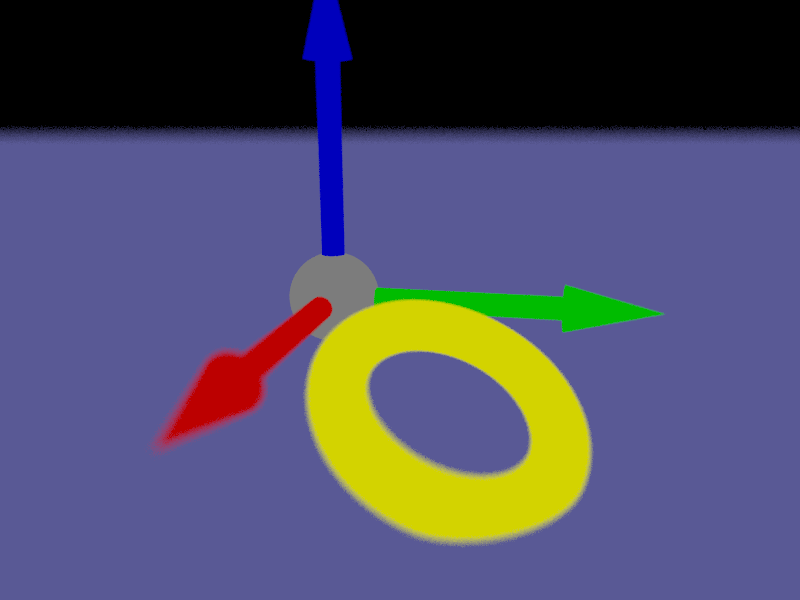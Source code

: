 #include "colors.inc"

background {color Black}

camera {
  location <25,8,7>
  sky <0,0,1>
  right -x * image_width/image_height
  look_at <0,3,0>
  focal_point <14*clock,0,0>
  aperture 2
  blur_samples 20
}

light_source { <15,20,15> color White}

plane { <0,0,1>, -4
  texture {
    pigment {color rgb <.1,.1,.3> }
    finish { ambient .1 diffuse 0.9 phong 1.0 reflection .5}
  }
}

sphere { <0,0,0>, 2
  texture {
    pigment {color rgb <.2,.2,.2>}
    finish {ambient .1 diffuse .9 phong 1.0}
  }
}

cylinder { <0,0,0>, <10,0,0>, .5
  texture {
    pigment {color rgb <.5,0,0>}
    finish {ambient .2 diffuse .9 phong 1.0}
  }
}

cone { <10,0,0>, 1, <14,0,0>, 0
  texture {
    pigment {color rgb <.5,0,0>}
    finish {ambient .2 diffuse .9 phong 1.0}
  }
}

cylinder { <0,0,0>, <0,10,0>, .5
  texture {
    pigment {color rgb <0,.5,0>}
    finish {ambient .2 diffuse .9 phong 1.0}
  }
}

cone { <0,10,0>, 1, <0,14,0>, 0
  texture {
    pigment {color rgb <0,.5,0>}
    finish {ambient .2 diffuse .9 phong 1.0}
  }
}

cylinder { <0,0,0>, <0,0,10>, .5
  texture {
    pigment {color rgb <0,0,.5>}
    finish {ambient .2 diffuse .9 phong 1.0}
  }
}

cone { <0,0,10>, 1 <0,0,14>, 0
  texture {
    pigment {color rgb <0,0,.5>}
    finish {ambient .2 diffuse .9 phong 1.0}
  }
}

torus { 4, 1
  texture {
    pigment {color rgb <.65,.65,0>}
    finish {ambient .2 diffuse .9 phong 1.0}
  }
  rotate <90,0,0>
  rotate <-20,20,0>
  translate <6,6,-2>
}
